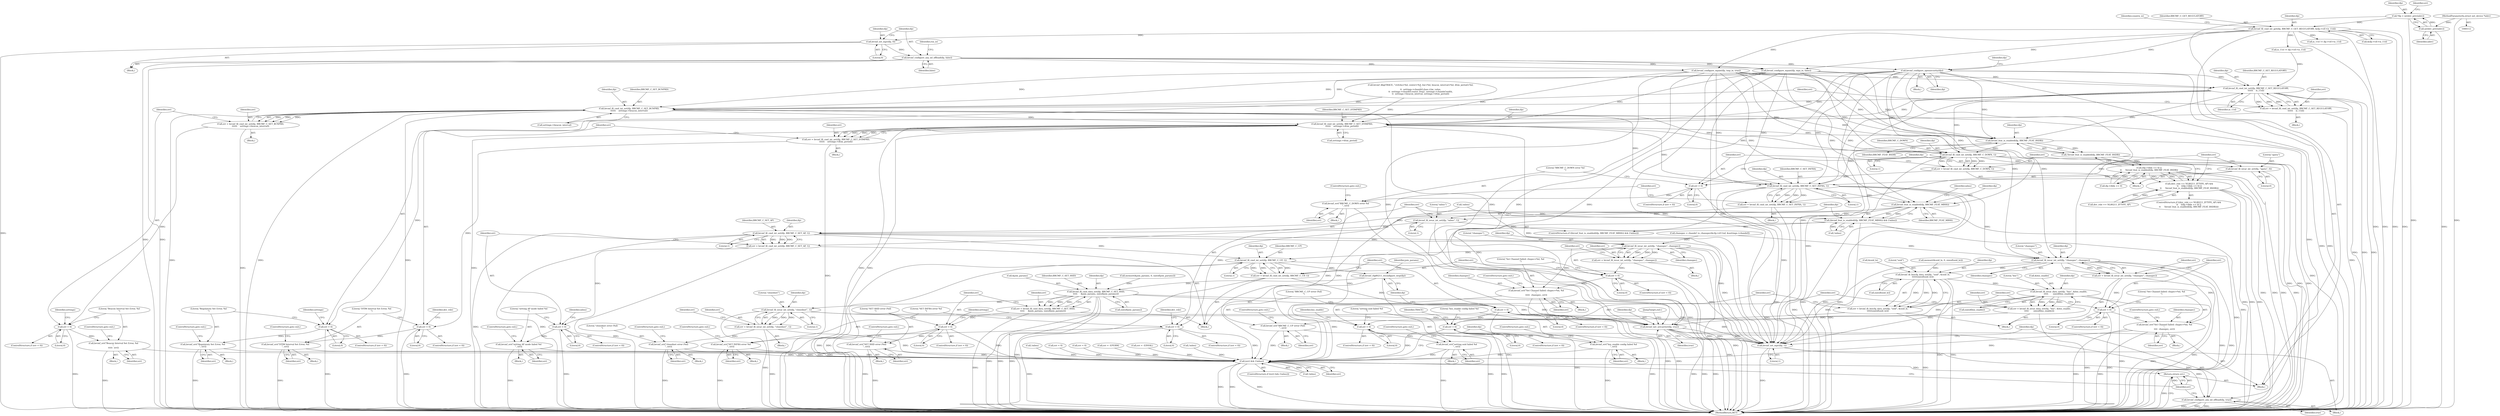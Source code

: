 digraph "0_linux_ded89912156b1a47d940a0c954c43afbabd0c42c@API" {
"1000433" [label="(Call,brcmf_configure_opensecurity(ifp))"];
"1000347" [label="(Call,brcmf_configure_arp_nd_offload(ifp, false))"];
"1000344" [label="(Call,brcmf_set_mpc(ifp, 0))"];
"1000212" [label="(Call,brcmf_fil_cmd_int_get(ifp, BRCMF_C_GET_REGULATORY, &ifp->vif->is_11d))"];
"1000124" [label="(Call,*ifp = netdev_priv(ndev))"];
"1000126" [label="(Call,netdev_priv(ndev))"];
"1000114" [label="(MethodParameterIn,struct net_device *ndev)"];
"1000458" [label="(Call,brcmf_fil_cmd_int_set(ifp, BRCMF_C_SET_REGULATORY,\n\t\t\t\t\t\t    is_11d))"];
"1000456" [label="(Call,err = brcmf_fil_cmd_int_set(ifp, BRCMF_C_SET_REGULATORY,\n\t\t\t\t\t\t    is_11d))"];
"1000463" [label="(Call,err < 0)"];
"1000467" [label="(Call,brcmf_err(\"Regulatory Set Error, %d\n\", err))"];
"1000795" [label="(Call,(err) && (!mbss))"];
"1000806" [label="(Return,return err;)"];
"1000478" [label="(Call,brcmf_fil_cmd_int_set(ifp, BRCMF_C_SET_BCNPRD,\n\t\t\t\t\t\t    settings->beacon_interval))"];
"1000476" [label="(Call,err = brcmf_fil_cmd_int_set(ifp, BRCMF_C_SET_BCNPRD,\n\t\t\t\t\t\t    settings->beacon_interval))"];
"1000485" [label="(Call,err < 0)"];
"1000489" [label="(Call,brcmf_err(\"Beacon Interval Set Error, %d\n\",\n\t\t\t\t\t  err))"];
"1000500" [label="(Call,brcmf_fil_cmd_int_set(ifp, BRCMF_C_SET_DTIMPRD,\n\t\t\t\t\t\t    settings->dtim_period))"];
"1000498" [label="(Call,err = brcmf_fil_cmd_int_set(ifp, BRCMF_C_SET_DTIMPRD,\n\t\t\t\t\t\t    settings->dtim_period))"];
"1000507" [label="(Call,err < 0)"];
"1000511" [label="(Call,brcmf_err(\"DTIM Interval Set Error, %d\n\", err))"];
"1000527" [label="(Call,brcmf_feat_is_enabled(ifp, BRCMF_FEAT_RSDB))"];
"1000526" [label="(Call,!brcmf_feat_is_enabled(ifp, BRCMF_FEAT_RSDB))"];
"1000520" [label="(Call,(ifp->ifidx == 0) ||\n\t\t     !brcmf_feat_is_enabled(ifp, BRCMF_FEAT_RSDB))"];
"1000516" [label="(Call,(dev_role == NL80211_IFTYPE_AP) &&\n\t\t    ((ifp->ifidx == 0) ||\n\t\t     !brcmf_feat_is_enabled(ifp, BRCMF_FEAT_RSDB)))"];
"1000533" [label="(Call,brcmf_fil_cmd_int_set(ifp, BRCMF_C_DOWN, 1))"];
"1000531" [label="(Call,err = brcmf_fil_cmd_int_set(ifp, BRCMF_C_DOWN, 1))"];
"1000538" [label="(Call,err < 0)"];
"1000542" [label="(Call,brcmf_err(\"BRCMF_C_DOWN error %d\n\", err))"];
"1000546" [label="(Call,brcmf_fil_iovar_int_set(ifp, \"apsta\", 0))"];
"1000552" [label="(Call,brcmf_fil_cmd_int_set(ifp, BRCMF_C_SET_INFRA, 1))"];
"1000550" [label="(Call,err = brcmf_fil_cmd_int_set(ifp, BRCMF_C_SET_INFRA, 1))"];
"1000557" [label="(Call,err < 0)"];
"1000561" [label="(Call,brcmf_err(\"SET INFRA error %d\n\", err))"];
"1000588" [label="(Call,brcmf_feat_is_enabled(ifp, BRCMF_FEAT_MBSS))"];
"1000587" [label="(Call,(brcmf_feat_is_enabled(ifp, BRCMF_FEAT_MBSS)) && (!mbss))"];
"1000593" [label="(Call,brcmf_fil_iovar_int_set(ifp, \"mbss\", 1))"];
"1000599" [label="(Call,brcmf_fil_cmd_int_set(ifp, BRCMF_C_SET_AP, 1))"];
"1000597" [label="(Call,err = brcmf_fil_cmd_int_set(ifp, BRCMF_C_SET_AP, 1))"];
"1000604" [label="(Call,err < 0)"];
"1000608" [label="(Call,brcmf_err(\"setting AP mode failed %d\n\", err))"];
"1000618" [label="(Call,brcmf_fil_iovar_int_set(ifp, \"chanspec\", chanspec))"];
"1000616" [label="(Call,err = brcmf_fil_iovar_int_set(ifp, \"chanspec\", chanspec))"];
"1000623" [label="(Call,err < 0)"];
"1000627" [label="(Call,brcmf_err(\"Set Channel failed: chspec=%d, %d\n\",\n\t\t\t\t\t  chanspec, err))"];
"1000634" [label="(Call,brcmf_fil_cmd_int_set(ifp, BRCMF_C_UP, 1))"];
"1000632" [label="(Call,err = brcmf_fil_cmd_int_set(ifp, BRCMF_C_UP, 1))"];
"1000639" [label="(Call,err < 0)"];
"1000643" [label="(Call,brcmf_err(\"BRCMF_C_UP error (%d)\n\", err))"];
"1000647" [label="(Call,brcmf_cfg80211_reconfigure_wep(ifp))"];
"1000666" [label="(Call,brcmf_fil_cmd_data_set(ifp, BRCMF_C_SET_SSID,\n\t\t\t\t\t     &join_params, sizeof(join_params)))"];
"1000664" [label="(Call,err = brcmf_fil_cmd_data_set(ifp, BRCMF_C_SET_SSID,\n\t\t\t\t\t     &join_params, sizeof(join_params)))"];
"1000674" [label="(Call,err < 0)"];
"1000678" [label="(Call,brcmf_err(\"SET SSID error (%d)\n\", err))"];
"1000689" [label="(Call,brcmf_fil_iovar_int_set(ifp, \"closednet\", 1))"];
"1000687" [label="(Call,err = brcmf_fil_iovar_int_set(ifp, \"closednet\", 1))"];
"1000696" [label="(Call,brcmf_err(\"closednet error (%d)\n\", err))"];
"1000790" [label="(Call,brcmf_net_setcarrier(ifp, true))"];
"1000800" [label="(Call,brcmf_set_mpc(ifp, 1))"];
"1000803" [label="(Call,brcmf_configure_arp_nd_offload(ifp, true))"];
"1000711" [label="(Call,brcmf_fil_iovar_int_set(ifp, \"chanspec\", chanspec))"];
"1000709" [label="(Call,err = brcmf_fil_iovar_int_set(ifp, \"chanspec\", chanspec))"];
"1000716" [label="(Call,err < 0)"];
"1000720" [label="(Call,brcmf_err(\"Set Channel failed: chspec=%d, %d\n\",\n\t\t\t\t  chanspec, err))"];
"1000727" [label="(Call,brcmf_fil_bsscfg_data_set(ifp, \"ssid\", &ssid_le,\n\t\t\t\t\t\tsizeof(ssid_le)))"];
"1000725" [label="(Call,err = brcmf_fil_bsscfg_data_set(ifp, \"ssid\", &ssid_le,\n\t\t\t\t\t\tsizeof(ssid_le)))"];
"1000735" [label="(Call,err < 0)"];
"1000739" [label="(Call,brcmf_err(\"setting ssid failed %d\n\", err))"];
"1000759" [label="(Call,brcmf_fil_iovar_data_set(ifp, \"bss\", &bss_enable,\n\t\t\t\t\t       sizeof(bss_enable)))"];
"1000757" [label="(Call,err = brcmf_fil_iovar_data_set(ifp, \"bss\", &bss_enable,\n\t\t\t\t\t       sizeof(bss_enable)))"];
"1000767" [label="(Call,err < 0)"];
"1000771" [label="(Call,brcmf_err(\"bss_enable config failed %d\n\", err))"];
"1000457" [label="(Identifier,err)"];
"1000637" [label="(Literal,1)"];
"1000142" [label="(Call,chanspec = chandef_to_chanspec(&cfg->d11inf, &settings->chandef))"];
"1000739" [label="(Call,brcmf_err(\"setting ssid failed %d\n\", err))"];
"1000592" [label="(Identifier,mbss)"];
"1000600" [label="(Identifier,ifp)"];
"1000791" [label="(Identifier,ifp)"];
"1000730" [label="(Call,&ssid_le)"];
"1000609" [label="(Literal,\"setting AP mode failed %d\n\")"];
"1000668" [label="(Identifier,BRCMF_C_SET_SSID)"];
"1000673" [label="(ControlStructure,if (err < 0))"];
"1000351" [label="(Identifier,rsn_ie)"];
"1000429" [label="(Block,)"];
"1000615" [label="(Block,)"];
"1000499" [label="(Identifier,err)"];
"1000664" [label="(Call,err = brcmf_fil_cmd_data_set(ifp, BRCMF_C_SET_SSID,\n\t\t\t\t\t     &join_params, sizeof(join_params)))"];
"1000556" [label="(ControlStructure,if (err < 0))"];
"1000794" [label="(ControlStructure,if ((err) && (!mbss)))"];
"1000465" [label="(Literal,0)"];
"1000155" [label="(Call,brcmf_dbg(TRACE, \"ctrlchn=%d, center=%d, bw=%d, beacon_interval=%d, dtim_period=%d,\n\",\n\t\t  settings->chandef.chan->hw_value,\n\t\t  settings->chandef.center_freq1, settings->chandef.width,\n\t\t  settings->beacon_interval, settings->dtim_period))"];
"1000605" [label="(Identifier,err)"];
"1000345" [label="(Identifier,ifp)"];
"1000767" [label="(Call,err < 0)"];
"1000542" [label="(Call,brcmf_err(\"BRCMF_C_DOWN error %d\n\", err))"];
"1000714" [label="(Identifier,chanspec)"];
"1000593" [label="(Call,brcmf_fil_iovar_int_set(ifp, \"mbss\", 1))"];
"1000667" [label="(Identifier,ifp)"];
"1000346" [label="(Literal,0)"];
"1000461" [label="(Identifier,is_11d)"];
"1000562" [label="(Literal,\"SET INFRA error %d\n\")"];
"1000630" [label="(Identifier,err)"];
"1000736" [label="(Identifier,err)"];
"1000808" [label="(MethodReturn,RET)"];
"1000543" [label="(Literal,\"BRCMF_C_DOWN error %d\n\")"];
"1000509" [label="(Literal,0)"];
"1000463" [label="(Call,err < 0)"];
"1000521" [label="(Call,ifp->ifidx == 0)"];
"1000625" [label="(Literal,0)"];
"1000497" [label="(Block,)"];
"1000679" [label="(Literal,\"SET SSID error (%d)\n\")"];
"1000793" [label="(JumpTarget,exit:)"];
"1000742" [label="(ControlStructure,goto exit;)"];
"1000687" [label="(Call,err = brcmf_fil_iovar_int_set(ifp, \"closednet\", 1))"];
"1000631" [label="(ControlStructure,goto exit;)"];
"1000595" [label="(Literal,\"mbss\")"];
"1000628" [label="(Literal,\"Set Channel failed: chspec=%d, %d\n\")"];
"1000770" [label="(Block,)"];
"1000536" [label="(Literal,1)"];
"1000557" [label="(Call,err < 0)"];
"1000535" [label="(Identifier,BRCMF_C_DOWN)"];
"1000602" [label="(Literal,1)"];
"1000646" [label="(ControlStructure,goto exit;)"];
"1000568" [label="(Call,is_11d != ifp->vif->is_11d)"];
"1000708" [label="(Block,)"];
"1000555" [label="(Literal,1)"];
"1000478" [label="(Call,brcmf_fil_cmd_int_set(ifp, BRCMF_C_SET_BCNPRD,\n\t\t\t\t\t\t    settings->beacon_interval))"];
"1000614" [label="(Identifier,mbss)"];
"1000807" [label="(Identifier,err)"];
"1000801" [label="(Identifier,ifp)"];
"1000690" [label="(Identifier,ifp)"];
"1000498" [label="(Call,err = brcmf_fil_cmd_int_set(ifp, BRCMF_C_SET_DTIMPRD,\n\t\t\t\t\t\t    settings->dtim_period))"];
"1000621" [label="(Identifier,chanspec)"];
"1000718" [label="(Literal,0)"];
"1000114" [label="(MethodParameterIn,struct net_device *ndev)"];
"1000632" [label="(Call,err = brcmf_fil_cmd_int_set(ifp, BRCMF_C_UP, 1))"];
"1000613" [label="(Call,!mbss)"];
"1000481" [label="(Call,settings->beacon_interval)"];
"1000547" [label="(Identifier,ifp)"];
"1000124" [label="(Call,*ifp = netdev_priv(ndev))"];
"1000800" [label="(Call,brcmf_set_mpc(ifp, 1))"];
"1000532" [label="(Identifier,err)"];
"1000488" [label="(Block,)"];
"1000539" [label="(Identifier,err)"];
"1000529" [label="(Identifier,BRCMF_FEAT_RSDB)"];
"1000723" [label="(Identifier,err)"];
"1000741" [label="(Identifier,err)"];
"1000458" [label="(Call,brcmf_fil_cmd_int_set(ifp, BRCMF_C_SET_REGULATORY,\n\t\t\t\t\t\t    is_11d))"];
"1000464" [label="(Identifier,err)"];
"1000624" [label="(Identifier,err)"];
"1000467" [label="(Call,brcmf_err(\"Regulatory Set Error, %d\n\", err))"];
"1000676" [label="(Literal,0)"];
"1000735" [label="(Call,err < 0)"];
"1000548" [label="(Literal,\"apsta\")"];
"1000512" [label="(Literal,\"DTIM Interval Set Error, %d\n\")"];
"1000550" [label="(Call,err = brcmf_fil_cmd_int_set(ifp, BRCMF_C_SET_INFRA, 1))"];
"1000501" [label="(Identifier,ifp)"];
"1000558" [label="(Identifier,err)"];
"1000589" [label="(Identifier,ifp)"];
"1000647" [label="(Call,brcmf_cfg80211_reconfigure_wep(ifp))"];
"1000758" [label="(Identifier,err)"];
"1000689" [label="(Call,brcmf_fil_iovar_int_set(ifp, \"closednet\", 1))"];
"1000732" [label="(Call,sizeof(ssid_le))"];
"1000618" [label="(Call,brcmf_fil_iovar_int_set(ifp, \"chanspec\", chanspec))"];
"1000633" [label="(Identifier,err)"];
"1000617" [label="(Identifier,err)"];
"1000466" [label="(Block,)"];
"1000526" [label="(Call,!brcmf_feat_is_enabled(ifp, BRCMF_FEAT_RSDB))"];
"1000681" [label="(ControlStructure,goto exit;)"];
"1000527" [label="(Call,brcmf_feat_is_enabled(ifp, BRCMF_FEAT_RSDB))"];
"1000561" [label="(Call,brcmf_err(\"SET INFRA error %d\n\", err))"];
"1000599" [label="(Call,brcmf_fil_cmd_int_set(ifp, BRCMF_C_SET_AP, 1))"];
"1000717" [label="(Identifier,err)"];
"1000491" [label="(Identifier,err)"];
"1000761" [label="(Literal,\"bss\")"];
"1000551" [label="(Identifier,err)"];
"1000768" [label="(Identifier,err)"];
"1000691" [label="(Literal,\"closednet\")"];
"1000711" [label="(Call,brcmf_fil_iovar_int_set(ifp, \"chanspec\", chanspec))"];
"1000737" [label="(Literal,0)"];
"1000477" [label="(Identifier,err)"];
"1000433" [label="(Call,brcmf_configure_opensecurity(ifp))"];
"1000622" [label="(ControlStructure,if (err < 0))"];
"1000476" [label="(Call,err = brcmf_fil_cmd_int_set(ifp, BRCMF_C_SET_BCNPRD,\n\t\t\t\t\t\t    settings->beacon_interval))"];
"1000510" [label="(Block,)"];
"1000437" [label="(Identifier,ifp)"];
"1000517" [label="(Call,dev_role == NL80211_IFTYPE_AP)"];
"1000560" [label="(Block,)"];
"1000699" [label="(ControlStructure,goto exit;)"];
"1000444" [label="(Call,!mbss)"];
"1000806" [label="(Return,return err;)"];
"1000590" [label="(Identifier,BRCMF_FEAT_MBSS)"];
"1000642" [label="(Block,)"];
"1000680" [label="(Identifier,err)"];
"1000697" [label="(Literal,\"closednet error (%d)\n\")"];
"1000348" [label="(Identifier,ifp)"];
"1000641" [label="(Literal,0)"];
"1000635" [label="(Identifier,ifp)"];
"1000776" [label="(Identifier,TRACE)"];
"1000629" [label="(Identifier,chanspec)"];
"1000462" [label="(ControlStructure,if (err < 0))"];
"1000802" [label="(Literal,1)"];
"1000745" [label="(Identifier,bss_enable)"];
"1000762" [label="(Call,&bss_enable)"];
"1000619" [label="(Identifier,ifp)"];
"1000222" [label="(Identifier,country_ie)"];
"1000696" [label="(Call,brcmf_err(\"closednet error (%d)\n\", err))"];
"1000341" [label="(Call,!mbss)"];
"1000597" [label="(Call,err = brcmf_fil_cmd_int_set(ifp, BRCMF_C_SET_AP, 1))"];
"1000606" [label="(Literal,0)"];
"1000729" [label="(Literal,\"ssid\")"];
"1000456" [label="(Call,err = brcmf_fil_cmd_int_set(ifp, BRCMF_C_SET_REGULATORY,\n\t\t\t\t\t\t    is_11d))"];
"1000692" [label="(Literal,1)"];
"1000585" [label="(Block,)"];
"1000400" [label="(Call,brcmf_configure_wpaie(ifp, wpa_ie, false))"];
"1000649" [label="(Call,memset(&join_params, 0, sizeof(join_params)))"];
"1000554" [label="(Identifier,BRCMF_C_SET_INFRA)"];
"1000695" [label="(Block,)"];
"1000710" [label="(Identifier,err)"];
"1000774" [label="(ControlStructure,goto exit;)"];
"1000601" [label="(Identifier,BRCMF_C_SET_AP)"];
"1000694" [label="(Identifier,err)"];
"1000709" [label="(Call,err = brcmf_fil_iovar_int_set(ifp, \"chanspec\", chanspec))"];
"1000502" [label="(Identifier,BRCMF_C_SET_DTIMPRD)"];
"1000677" [label="(Block,)"];
"1000688" [label="(Identifier,err)"];
"1000344" [label="(Call,brcmf_set_mpc(ifp, 0))"];
"1000675" [label="(Identifier,err)"];
"1000479" [label="(Identifier,ifp)"];
"1000553" [label="(Identifier,ifp)"];
"1000797" [label="(Call,!mbss)"];
"1000616" [label="(Call,err = brcmf_fil_iovar_int_set(ifp, \"chanspec\", chanspec))"];
"1000678" [label="(Call,brcmf_err(\"SET SSID error (%d)\n\", err))"];
"1000721" [label="(Literal,\"Set Channel failed: chspec=%d, %d\n\")"];
"1000552" [label="(Call,brcmf_fil_cmd_int_set(ifp, BRCMF_C_SET_INFRA, 1))"];
"1000738" [label="(Block,)"];
"1000533" [label="(Call,brcmf_fil_cmd_int_set(ifp, BRCMF_C_DOWN, 1))"];
"1000486" [label="(Identifier,err)"];
"1000666" [label="(Call,brcmf_fil_cmd_data_set(ifp, BRCMF_C_SET_SSID,\n\t\t\t\t\t     &join_params, sizeof(join_params)))"];
"1000446" [label="(Block,)"];
"1000610" [label="(Identifier,err)"];
"1000485" [label="(Call,err < 0)"];
"1000506" [label="(ControlStructure,if (err < 0))"];
"1000515" [label="(ControlStructure,if ((dev_role == NL80211_IFTYPE_AP) &&\n\t\t    ((ifp->ifidx == 0) ||\n\t\t     !brcmf_feat_is_enabled(ifp, BRCMF_FEAT_RSDB))))"];
"1000508" [label="(Identifier,err)"];
"1000604" [label="(Call,err < 0)"];
"1000520" [label="(Call,(ifp->ifidx == 0) ||\n\t\t     !brcmf_feat_is_enabled(ifp, BRCMF_FEAT_RSDB))"];
"1000503" [label="(Call,settings->dtim_period)"];
"1000518" [label="(Identifier,dev_role)"];
"1000583" [label="(Identifier,dev_role)"];
"1000803" [label="(Call,brcmf_configure_arp_nd_offload(ifp, true))"];
"1000541" [label="(Block,)"];
"1000727" [label="(Call,brcmf_fil_bsscfg_data_set(ifp, \"ssid\", &ssid_le,\n\t\t\t\t\t\tsizeof(ssid_le)))"];
"1000544" [label="(Identifier,err)"];
"1000549" [label="(Literal,0)"];
"1000805" [label="(Identifier,true)"];
"1000563" [label="(Identifier,err)"];
"1000636" [label="(Identifier,BRCMF_C_UP)"];
"1000546" [label="(Call,brcmf_fil_iovar_int_set(ifp, \"apsta\", 0))"];
"1000620" [label="(Literal,\"chanspec\")"];
"1000712" [label="(Identifier,ifp)"];
"1000740" [label="(Literal,\"setting ssid failed %d\n\")"];
"1000125" [label="(Identifier,ifp)"];
"1000243" [label="(Call,memset(&ssid_le, 0, sizeof(ssid_le)))"];
"1000719" [label="(Block,)"];
"1000773" [label="(Identifier,err)"];
"1000674" [label="(Call,err < 0)"];
"1000116" [label="(Block,)"];
"1000470" [label="(ControlStructure,goto exit;)"];
"1000424" [label="(Call,err < 0)"];
"1000530" [label="(Block,)"];
"1000716" [label="(Call,err < 0)"];
"1000127" [label="(Identifier,ndev)"];
"1000634" [label="(Call,brcmf_fil_cmd_int_set(ifp, BRCMF_C_UP, 1))"];
"1000215" [label="(Call,&ifp->vif->is_11d)"];
"1000455" [label="(Block,)"];
"1000507" [label="(Call,err < 0)"];
"1000564" [label="(ControlStructure,goto exit;)"];
"1000586" [label="(ControlStructure,if ((brcmf_feat_is_enabled(ifp, BRCMF_FEAT_MBSS)) && (!mbss)))"];
"1000343" [label="(Block,)"];
"1000495" [label="(Identifier,settings)"];
"1000639" [label="(Call,err < 0)"];
"1000640" [label="(Identifier,err)"];
"1000665" [label="(Identifier,err)"];
"1000715" [label="(ControlStructure,if (err < 0))"];
"1000347" [label="(Call,brcmf_configure_arp_nd_offload(ifp, false))"];
"1000349" [label="(Identifier,false)"];
"1000623" [label="(Call,err < 0)"];
"1000468" [label="(Literal,\"Regulatory Set Error, %d\n\")"];
"1000469" [label="(Identifier,err)"];
"1000490" [label="(Literal,\"Beacon Interval Set Error, %d\n\")"];
"1000126" [label="(Call,netdev_priv(ndev))"];
"1000645" [label="(Identifier,err)"];
"1000214" [label="(Identifier,BRCMF_C_GET_REGULATORY)"];
"1000728" [label="(Identifier,ifp)"];
"1000531" [label="(Call,err = brcmf_fil_cmd_int_set(ifp, BRCMF_C_DOWN, 1))"];
"1000434" [label="(Identifier,ifp)"];
"1000598" [label="(Identifier,err)"];
"1000769" [label="(Literal,0)"];
"1000459" [label="(Identifier,ifp)"];
"1000713" [label="(Literal,\"chanspec\")"];
"1000448" [label="(Call,is_11d != ifp->vif->is_11d)"];
"1000671" [label="(Call,sizeof(join_params))"];
"1000587" [label="(Call,(brcmf_feat_is_enabled(ifp, BRCMF_FEAT_MBSS)) && (!mbss))"];
"1000698" [label="(Identifier,err)"];
"1000528" [label="(Identifier,ifp)"];
"1000772" [label="(Literal,\"bss_enable config failed %d\n\")"];
"1000516" [label="(Call,(dev_role == NL80211_IFTYPE_AP) &&\n\t\t    ((ifp->ifidx == 0) ||\n\t\t     !brcmf_feat_is_enabled(ifp, BRCMF_FEAT_RSDB)))"];
"1000559" [label="(Literal,0)"];
"1000603" [label="(ControlStructure,if (err < 0))"];
"1000638" [label="(ControlStructure,if (err < 0))"];
"1000489" [label="(Call,brcmf_err(\"Beacon Interval Set Error, %d\n\",\n\t\t\t\t\t  err))"];
"1000764" [label="(Call,sizeof(bss_enable))"];
"1000651" [label="(Identifier,join_params)"];
"1000475" [label="(Block,)"];
"1000686" [label="(Block,)"];
"1000588" [label="(Call,brcmf_feat_is_enabled(ifp, BRCMF_FEAT_MBSS))"];
"1000804" [label="(Identifier,ifp)"];
"1000538" [label="(Call,err < 0)"];
"1000419" [label="(Call,brcmf_configure_wpaie(ifp, tmp_ie, true))"];
"1000757" [label="(Call,err = brcmf_fil_iovar_data_set(ifp, \"bss\", &bss_enable,\n\t\t\t\t\t       sizeof(bss_enable)))"];
"1000627" [label="(Call,brcmf_err(\"Set Channel failed: chspec=%d, %d\n\",\n\t\t\t\t\t  chanspec, err))"];
"1000799" [label="(Block,)"];
"1000537" [label="(ControlStructure,if (err < 0))"];
"1000720" [label="(Call,brcmf_err(\"Set Channel failed: chspec=%d, %d\n\",\n\t\t\t\t  chanspec, err))"];
"1000514" [label="(ControlStructure,goto exit;)"];
"1000213" [label="(Identifier,ifp)"];
"1000545" [label="(ControlStructure,goto exit;)"];
"1000405" [label="(Call,err < 0)"];
"1000607" [label="(Block,)"];
"1000684" [label="(Identifier,settings)"];
"1000473" [label="(Identifier,settings)"];
"1000792" [label="(Identifier,true)"];
"1000594" [label="(Identifier,ifp)"];
"1000734" [label="(ControlStructure,if (err < 0))"];
"1000790" [label="(Call,brcmf_net_setcarrier(ifp, true))"];
"1000591" [label="(Call,!mbss)"];
"1000596" [label="(Literal,1)"];
"1000608" [label="(Call,brcmf_err(\"setting AP mode failed %d\n\", err))"];
"1000534" [label="(Identifier,ifp)"];
"1000725" [label="(Call,err = brcmf_fil_bsscfg_data_set(ifp, \"ssid\", &ssid_le,\n\t\t\t\t\t\tsizeof(ssid_le)))"];
"1000669" [label="(Call,&join_params)"];
"1000132" [label="(Call,err = -EPERM)"];
"1000212" [label="(Call,brcmf_fil_cmd_int_get(ifp, BRCMF_C_GET_REGULATORY, &ifp->vif->is_11d))"];
"1000487" [label="(Literal,0)"];
"1000724" [label="(ControlStructure,goto exit;)"];
"1000760" [label="(Identifier,ifp)"];
"1000643" [label="(Call,brcmf_err(\"BRCMF_C_UP error (%d)\n\", err))"];
"1000540" [label="(Literal,0)"];
"1000460" [label="(Identifier,BRCMF_C_SET_REGULATORY)"];
"1000644" [label="(Literal,\"BRCMF_C_UP error (%d)\n\")"];
"1000648" [label="(Identifier,ifp)"];
"1000492" [label="(ControlStructure,goto exit;)"];
"1000500" [label="(Call,brcmf_fil_cmd_int_set(ifp, BRCMF_C_SET_DTIMPRD,\n\t\t\t\t\t\t    settings->dtim_period))"];
"1000766" [label="(ControlStructure,if (err < 0))"];
"1000480" [label="(Identifier,BRCMF_C_SET_BCNPRD)"];
"1000133" [label="(Identifier,err)"];
"1000795" [label="(Call,(err) && (!mbss))"];
"1000759" [label="(Call,brcmf_fil_iovar_data_set(ifp, \"bss\", &bss_enable,\n\t\t\t\t\t       sizeof(bss_enable)))"];
"1000576" [label="(Call,err = -EINVAL)"];
"1000511" [label="(Call,brcmf_err(\"DTIM Interval Set Error, %d\n\", err))"];
"1000484" [label="(ControlStructure,if (err < 0))"];
"1000771" [label="(Call,brcmf_err(\"bss_enable config failed %d\n\", err))"];
"1000611" [label="(ControlStructure,goto exit;)"];
"1000626" [label="(Block,)"];
"1000726" [label="(Identifier,err)"];
"1000722" [label="(Identifier,chanspec)"];
"1000513" [label="(Identifier,err)"];
"1000796" [label="(Identifier,err)"];
"1000433" -> "1000429"  [label="AST: "];
"1000433" -> "1000434"  [label="CFG: "];
"1000434" -> "1000433"  [label="AST: "];
"1000437" -> "1000433"  [label="CFG: "];
"1000433" -> "1000808"  [label="DDG: "];
"1000433" -> "1000808"  [label="DDG: "];
"1000347" -> "1000433"  [label="DDG: "];
"1000212" -> "1000433"  [label="DDG: "];
"1000433" -> "1000458"  [label="DDG: "];
"1000433" -> "1000478"  [label="DDG: "];
"1000433" -> "1000500"  [label="DDG: "];
"1000433" -> "1000527"  [label="DDG: "];
"1000433" -> "1000533"  [label="DDG: "];
"1000433" -> "1000552"  [label="DDG: "];
"1000433" -> "1000588"  [label="DDG: "];
"1000433" -> "1000711"  [label="DDG: "];
"1000433" -> "1000790"  [label="DDG: "];
"1000433" -> "1000800"  [label="DDG: "];
"1000347" -> "1000343"  [label="AST: "];
"1000347" -> "1000349"  [label="CFG: "];
"1000348" -> "1000347"  [label="AST: "];
"1000349" -> "1000347"  [label="AST: "];
"1000351" -> "1000347"  [label="CFG: "];
"1000347" -> "1000808"  [label="DDG: "];
"1000347" -> "1000808"  [label="DDG: "];
"1000344" -> "1000347"  [label="DDG: "];
"1000347" -> "1000400"  [label="DDG: "];
"1000347" -> "1000400"  [label="DDG: "];
"1000347" -> "1000419"  [label="DDG: "];
"1000344" -> "1000343"  [label="AST: "];
"1000344" -> "1000346"  [label="CFG: "];
"1000345" -> "1000344"  [label="AST: "];
"1000346" -> "1000344"  [label="AST: "];
"1000348" -> "1000344"  [label="CFG: "];
"1000344" -> "1000808"  [label="DDG: "];
"1000212" -> "1000344"  [label="DDG: "];
"1000212" -> "1000116"  [label="AST: "];
"1000212" -> "1000215"  [label="CFG: "];
"1000213" -> "1000212"  [label="AST: "];
"1000214" -> "1000212"  [label="AST: "];
"1000215" -> "1000212"  [label="AST: "];
"1000222" -> "1000212"  [label="CFG: "];
"1000212" -> "1000808"  [label="DDG: "];
"1000212" -> "1000808"  [label="DDG: "];
"1000212" -> "1000808"  [label="DDG: "];
"1000212" -> "1000808"  [label="DDG: "];
"1000124" -> "1000212"  [label="DDG: "];
"1000212" -> "1000400"  [label="DDG: "];
"1000212" -> "1000419"  [label="DDG: "];
"1000212" -> "1000448"  [label="DDG: "];
"1000212" -> "1000568"  [label="DDG: "];
"1000124" -> "1000116"  [label="AST: "];
"1000124" -> "1000126"  [label="CFG: "];
"1000125" -> "1000124"  [label="AST: "];
"1000126" -> "1000124"  [label="AST: "];
"1000133" -> "1000124"  [label="CFG: "];
"1000124" -> "1000808"  [label="DDG: "];
"1000126" -> "1000124"  [label="DDG: "];
"1000126" -> "1000127"  [label="CFG: "];
"1000127" -> "1000126"  [label="AST: "];
"1000126" -> "1000808"  [label="DDG: "];
"1000114" -> "1000126"  [label="DDG: "];
"1000114" -> "1000112"  [label="AST: "];
"1000114" -> "1000808"  [label="DDG: "];
"1000458" -> "1000456"  [label="AST: "];
"1000458" -> "1000461"  [label="CFG: "];
"1000459" -> "1000458"  [label="AST: "];
"1000460" -> "1000458"  [label="AST: "];
"1000461" -> "1000458"  [label="AST: "];
"1000456" -> "1000458"  [label="CFG: "];
"1000458" -> "1000808"  [label="DDG: "];
"1000458" -> "1000808"  [label="DDG: "];
"1000458" -> "1000808"  [label="DDG: "];
"1000458" -> "1000456"  [label="DDG: "];
"1000458" -> "1000456"  [label="DDG: "];
"1000458" -> "1000456"  [label="DDG: "];
"1000400" -> "1000458"  [label="DDG: "];
"1000419" -> "1000458"  [label="DDG: "];
"1000448" -> "1000458"  [label="DDG: "];
"1000458" -> "1000478"  [label="DDG: "];
"1000458" -> "1000500"  [label="DDG: "];
"1000458" -> "1000527"  [label="DDG: "];
"1000458" -> "1000533"  [label="DDG: "];
"1000458" -> "1000552"  [label="DDG: "];
"1000458" -> "1000800"  [label="DDG: "];
"1000456" -> "1000455"  [label="AST: "];
"1000457" -> "1000456"  [label="AST: "];
"1000464" -> "1000456"  [label="CFG: "];
"1000456" -> "1000808"  [label="DDG: "];
"1000456" -> "1000463"  [label="DDG: "];
"1000463" -> "1000462"  [label="AST: "];
"1000463" -> "1000465"  [label="CFG: "];
"1000464" -> "1000463"  [label="AST: "];
"1000465" -> "1000463"  [label="AST: "];
"1000468" -> "1000463"  [label="CFG: "];
"1000473" -> "1000463"  [label="CFG: "];
"1000463" -> "1000808"  [label="DDG: "];
"1000463" -> "1000467"  [label="DDG: "];
"1000467" -> "1000466"  [label="AST: "];
"1000467" -> "1000469"  [label="CFG: "];
"1000468" -> "1000467"  [label="AST: "];
"1000469" -> "1000467"  [label="AST: "];
"1000470" -> "1000467"  [label="CFG: "];
"1000467" -> "1000808"  [label="DDG: "];
"1000467" -> "1000795"  [label="DDG: "];
"1000795" -> "1000794"  [label="AST: "];
"1000795" -> "1000796"  [label="CFG: "];
"1000795" -> "1000797"  [label="CFG: "];
"1000796" -> "1000795"  [label="AST: "];
"1000797" -> "1000795"  [label="AST: "];
"1000801" -> "1000795"  [label="CFG: "];
"1000807" -> "1000795"  [label="CFG: "];
"1000795" -> "1000808"  [label="DDG: "];
"1000795" -> "1000808"  [label="DDG: "];
"1000795" -> "1000808"  [label="DDG: "];
"1000627" -> "1000795"  [label="DDG: "];
"1000771" -> "1000795"  [label="DDG: "];
"1000561" -> "1000795"  [label="DDG: "];
"1000678" -> "1000795"  [label="DDG: "];
"1000608" -> "1000795"  [label="DDG: "];
"1000674" -> "1000795"  [label="DDG: "];
"1000132" -> "1000795"  [label="DDG: "];
"1000739" -> "1000795"  [label="DDG: "];
"1000687" -> "1000795"  [label="DDG: "];
"1000405" -> "1000795"  [label="DDG: "];
"1000767" -> "1000795"  [label="DDG: "];
"1000511" -> "1000795"  [label="DDG: "];
"1000576" -> "1000795"  [label="DDG: "];
"1000489" -> "1000795"  [label="DDG: "];
"1000557" -> "1000795"  [label="DDG: "];
"1000424" -> "1000795"  [label="DDG: "];
"1000643" -> "1000795"  [label="DDG: "];
"1000542" -> "1000795"  [label="DDG: "];
"1000720" -> "1000795"  [label="DDG: "];
"1000696" -> "1000795"  [label="DDG: "];
"1000797" -> "1000795"  [label="DDG: "];
"1000613" -> "1000795"  [label="DDG: "];
"1000587" -> "1000795"  [label="DDG: "];
"1000341" -> "1000795"  [label="DDG: "];
"1000444" -> "1000795"  [label="DDG: "];
"1000795" -> "1000806"  [label="DDG: "];
"1000806" -> "1000116"  [label="AST: "];
"1000806" -> "1000807"  [label="CFG: "];
"1000807" -> "1000806"  [label="AST: "];
"1000808" -> "1000806"  [label="CFG: "];
"1000806" -> "1000808"  [label="DDG: "];
"1000807" -> "1000806"  [label="DDG: "];
"1000478" -> "1000476"  [label="AST: "];
"1000478" -> "1000481"  [label="CFG: "];
"1000479" -> "1000478"  [label="AST: "];
"1000480" -> "1000478"  [label="AST: "];
"1000481" -> "1000478"  [label="AST: "];
"1000476" -> "1000478"  [label="CFG: "];
"1000478" -> "1000808"  [label="DDG: "];
"1000478" -> "1000808"  [label="DDG: "];
"1000478" -> "1000808"  [label="DDG: "];
"1000478" -> "1000476"  [label="DDG: "];
"1000478" -> "1000476"  [label="DDG: "];
"1000478" -> "1000476"  [label="DDG: "];
"1000400" -> "1000478"  [label="DDG: "];
"1000419" -> "1000478"  [label="DDG: "];
"1000155" -> "1000478"  [label="DDG: "];
"1000478" -> "1000500"  [label="DDG: "];
"1000478" -> "1000527"  [label="DDG: "];
"1000478" -> "1000533"  [label="DDG: "];
"1000478" -> "1000552"  [label="DDG: "];
"1000478" -> "1000800"  [label="DDG: "];
"1000476" -> "1000475"  [label="AST: "];
"1000477" -> "1000476"  [label="AST: "];
"1000486" -> "1000476"  [label="CFG: "];
"1000476" -> "1000808"  [label="DDG: "];
"1000476" -> "1000485"  [label="DDG: "];
"1000485" -> "1000484"  [label="AST: "];
"1000485" -> "1000487"  [label="CFG: "];
"1000486" -> "1000485"  [label="AST: "];
"1000487" -> "1000485"  [label="AST: "];
"1000490" -> "1000485"  [label="CFG: "];
"1000495" -> "1000485"  [label="CFG: "];
"1000485" -> "1000808"  [label="DDG: "];
"1000485" -> "1000489"  [label="DDG: "];
"1000489" -> "1000488"  [label="AST: "];
"1000489" -> "1000491"  [label="CFG: "];
"1000490" -> "1000489"  [label="AST: "];
"1000491" -> "1000489"  [label="AST: "];
"1000492" -> "1000489"  [label="CFG: "];
"1000489" -> "1000808"  [label="DDG: "];
"1000500" -> "1000498"  [label="AST: "];
"1000500" -> "1000503"  [label="CFG: "];
"1000501" -> "1000500"  [label="AST: "];
"1000502" -> "1000500"  [label="AST: "];
"1000503" -> "1000500"  [label="AST: "];
"1000498" -> "1000500"  [label="CFG: "];
"1000500" -> "1000808"  [label="DDG: "];
"1000500" -> "1000808"  [label="DDG: "];
"1000500" -> "1000808"  [label="DDG: "];
"1000500" -> "1000498"  [label="DDG: "];
"1000500" -> "1000498"  [label="DDG: "];
"1000500" -> "1000498"  [label="DDG: "];
"1000400" -> "1000500"  [label="DDG: "];
"1000419" -> "1000500"  [label="DDG: "];
"1000155" -> "1000500"  [label="DDG: "];
"1000500" -> "1000527"  [label="DDG: "];
"1000500" -> "1000533"  [label="DDG: "];
"1000500" -> "1000552"  [label="DDG: "];
"1000500" -> "1000800"  [label="DDG: "];
"1000498" -> "1000497"  [label="AST: "];
"1000499" -> "1000498"  [label="AST: "];
"1000508" -> "1000498"  [label="CFG: "];
"1000498" -> "1000808"  [label="DDG: "];
"1000498" -> "1000507"  [label="DDG: "];
"1000507" -> "1000506"  [label="AST: "];
"1000507" -> "1000509"  [label="CFG: "];
"1000508" -> "1000507"  [label="AST: "];
"1000509" -> "1000507"  [label="AST: "];
"1000512" -> "1000507"  [label="CFG: "];
"1000518" -> "1000507"  [label="CFG: "];
"1000507" -> "1000808"  [label="DDG: "];
"1000507" -> "1000511"  [label="DDG: "];
"1000511" -> "1000510"  [label="AST: "];
"1000511" -> "1000513"  [label="CFG: "];
"1000512" -> "1000511"  [label="AST: "];
"1000513" -> "1000511"  [label="AST: "];
"1000514" -> "1000511"  [label="CFG: "];
"1000511" -> "1000808"  [label="DDG: "];
"1000527" -> "1000526"  [label="AST: "];
"1000527" -> "1000529"  [label="CFG: "];
"1000528" -> "1000527"  [label="AST: "];
"1000529" -> "1000527"  [label="AST: "];
"1000526" -> "1000527"  [label="CFG: "];
"1000527" -> "1000808"  [label="DDG: "];
"1000527" -> "1000526"  [label="DDG: "];
"1000527" -> "1000526"  [label="DDG: "];
"1000400" -> "1000527"  [label="DDG: "];
"1000419" -> "1000527"  [label="DDG: "];
"1000527" -> "1000533"  [label="DDG: "];
"1000527" -> "1000552"  [label="DDG: "];
"1000526" -> "1000520"  [label="AST: "];
"1000520" -> "1000526"  [label="CFG: "];
"1000526" -> "1000808"  [label="DDG: "];
"1000526" -> "1000520"  [label="DDG: "];
"1000520" -> "1000516"  [label="AST: "];
"1000520" -> "1000521"  [label="CFG: "];
"1000521" -> "1000520"  [label="AST: "];
"1000516" -> "1000520"  [label="CFG: "];
"1000520" -> "1000808"  [label="DDG: "];
"1000520" -> "1000808"  [label="DDG: "];
"1000520" -> "1000516"  [label="DDG: "];
"1000520" -> "1000516"  [label="DDG: "];
"1000521" -> "1000520"  [label="DDG: "];
"1000521" -> "1000520"  [label="DDG: "];
"1000516" -> "1000515"  [label="AST: "];
"1000516" -> "1000517"  [label="CFG: "];
"1000517" -> "1000516"  [label="AST: "];
"1000532" -> "1000516"  [label="CFG: "];
"1000551" -> "1000516"  [label="CFG: "];
"1000516" -> "1000808"  [label="DDG: "];
"1000516" -> "1000808"  [label="DDG: "];
"1000516" -> "1000808"  [label="DDG: "];
"1000517" -> "1000516"  [label="DDG: "];
"1000517" -> "1000516"  [label="DDG: "];
"1000533" -> "1000531"  [label="AST: "];
"1000533" -> "1000536"  [label="CFG: "];
"1000534" -> "1000533"  [label="AST: "];
"1000535" -> "1000533"  [label="AST: "];
"1000536" -> "1000533"  [label="AST: "];
"1000531" -> "1000533"  [label="CFG: "];
"1000533" -> "1000808"  [label="DDG: "];
"1000533" -> "1000808"  [label="DDG: "];
"1000533" -> "1000531"  [label="DDG: "];
"1000533" -> "1000531"  [label="DDG: "];
"1000533" -> "1000531"  [label="DDG: "];
"1000400" -> "1000533"  [label="DDG: "];
"1000419" -> "1000533"  [label="DDG: "];
"1000533" -> "1000546"  [label="DDG: "];
"1000533" -> "1000800"  [label="DDG: "];
"1000531" -> "1000530"  [label="AST: "];
"1000532" -> "1000531"  [label="AST: "];
"1000539" -> "1000531"  [label="CFG: "];
"1000531" -> "1000808"  [label="DDG: "];
"1000531" -> "1000538"  [label="DDG: "];
"1000538" -> "1000537"  [label="AST: "];
"1000538" -> "1000540"  [label="CFG: "];
"1000539" -> "1000538"  [label="AST: "];
"1000540" -> "1000538"  [label="AST: "];
"1000543" -> "1000538"  [label="CFG: "];
"1000547" -> "1000538"  [label="CFG: "];
"1000538" -> "1000808"  [label="DDG: "];
"1000538" -> "1000542"  [label="DDG: "];
"1000542" -> "1000541"  [label="AST: "];
"1000542" -> "1000544"  [label="CFG: "];
"1000543" -> "1000542"  [label="AST: "];
"1000544" -> "1000542"  [label="AST: "];
"1000545" -> "1000542"  [label="CFG: "];
"1000542" -> "1000808"  [label="DDG: "];
"1000546" -> "1000530"  [label="AST: "];
"1000546" -> "1000549"  [label="CFG: "];
"1000547" -> "1000546"  [label="AST: "];
"1000548" -> "1000546"  [label="AST: "];
"1000549" -> "1000546"  [label="AST: "];
"1000551" -> "1000546"  [label="CFG: "];
"1000546" -> "1000808"  [label="DDG: "];
"1000546" -> "1000552"  [label="DDG: "];
"1000552" -> "1000550"  [label="AST: "];
"1000552" -> "1000555"  [label="CFG: "];
"1000553" -> "1000552"  [label="AST: "];
"1000554" -> "1000552"  [label="AST: "];
"1000555" -> "1000552"  [label="AST: "];
"1000550" -> "1000552"  [label="CFG: "];
"1000552" -> "1000808"  [label="DDG: "];
"1000552" -> "1000808"  [label="DDG: "];
"1000552" -> "1000550"  [label="DDG: "];
"1000552" -> "1000550"  [label="DDG: "];
"1000552" -> "1000550"  [label="DDG: "];
"1000400" -> "1000552"  [label="DDG: "];
"1000419" -> "1000552"  [label="DDG: "];
"1000552" -> "1000588"  [label="DDG: "];
"1000552" -> "1000711"  [label="DDG: "];
"1000552" -> "1000790"  [label="DDG: "];
"1000552" -> "1000800"  [label="DDG: "];
"1000550" -> "1000446"  [label="AST: "];
"1000551" -> "1000550"  [label="AST: "];
"1000558" -> "1000550"  [label="CFG: "];
"1000550" -> "1000808"  [label="DDG: "];
"1000550" -> "1000557"  [label="DDG: "];
"1000557" -> "1000556"  [label="AST: "];
"1000557" -> "1000559"  [label="CFG: "];
"1000558" -> "1000557"  [label="AST: "];
"1000559" -> "1000557"  [label="AST: "];
"1000562" -> "1000557"  [label="CFG: "];
"1000583" -> "1000557"  [label="CFG: "];
"1000557" -> "1000808"  [label="DDG: "];
"1000557" -> "1000561"  [label="DDG: "];
"1000561" -> "1000560"  [label="AST: "];
"1000561" -> "1000563"  [label="CFG: "];
"1000562" -> "1000561"  [label="AST: "];
"1000563" -> "1000561"  [label="AST: "];
"1000564" -> "1000561"  [label="CFG: "];
"1000561" -> "1000808"  [label="DDG: "];
"1000588" -> "1000587"  [label="AST: "];
"1000588" -> "1000590"  [label="CFG: "];
"1000589" -> "1000588"  [label="AST: "];
"1000590" -> "1000588"  [label="AST: "];
"1000592" -> "1000588"  [label="CFG: "];
"1000587" -> "1000588"  [label="CFG: "];
"1000588" -> "1000808"  [label="DDG: "];
"1000588" -> "1000587"  [label="DDG: "];
"1000588" -> "1000587"  [label="DDG: "];
"1000400" -> "1000588"  [label="DDG: "];
"1000419" -> "1000588"  [label="DDG: "];
"1000588" -> "1000593"  [label="DDG: "];
"1000588" -> "1000599"  [label="DDG: "];
"1000587" -> "1000586"  [label="AST: "];
"1000587" -> "1000591"  [label="CFG: "];
"1000591" -> "1000587"  [label="AST: "];
"1000594" -> "1000587"  [label="CFG: "];
"1000598" -> "1000587"  [label="CFG: "];
"1000587" -> "1000808"  [label="DDG: "];
"1000587" -> "1000808"  [label="DDG: "];
"1000444" -> "1000587"  [label="DDG: "];
"1000591" -> "1000587"  [label="DDG: "];
"1000593" -> "1000586"  [label="AST: "];
"1000593" -> "1000596"  [label="CFG: "];
"1000594" -> "1000593"  [label="AST: "];
"1000595" -> "1000593"  [label="AST: "];
"1000596" -> "1000593"  [label="AST: "];
"1000598" -> "1000593"  [label="CFG: "];
"1000593" -> "1000808"  [label="DDG: "];
"1000593" -> "1000599"  [label="DDG: "];
"1000599" -> "1000597"  [label="AST: "];
"1000599" -> "1000602"  [label="CFG: "];
"1000600" -> "1000599"  [label="AST: "];
"1000601" -> "1000599"  [label="AST: "];
"1000602" -> "1000599"  [label="AST: "];
"1000597" -> "1000599"  [label="CFG: "];
"1000599" -> "1000808"  [label="DDG: "];
"1000599" -> "1000808"  [label="DDG: "];
"1000599" -> "1000597"  [label="DDG: "];
"1000599" -> "1000597"  [label="DDG: "];
"1000599" -> "1000597"  [label="DDG: "];
"1000599" -> "1000618"  [label="DDG: "];
"1000599" -> "1000634"  [label="DDG: "];
"1000599" -> "1000800"  [label="DDG: "];
"1000597" -> "1000585"  [label="AST: "];
"1000598" -> "1000597"  [label="AST: "];
"1000605" -> "1000597"  [label="CFG: "];
"1000597" -> "1000808"  [label="DDG: "];
"1000597" -> "1000604"  [label="DDG: "];
"1000604" -> "1000603"  [label="AST: "];
"1000604" -> "1000606"  [label="CFG: "];
"1000605" -> "1000604"  [label="AST: "];
"1000606" -> "1000604"  [label="AST: "];
"1000609" -> "1000604"  [label="CFG: "];
"1000614" -> "1000604"  [label="CFG: "];
"1000604" -> "1000808"  [label="DDG: "];
"1000604" -> "1000608"  [label="DDG: "];
"1000608" -> "1000607"  [label="AST: "];
"1000608" -> "1000610"  [label="CFG: "];
"1000609" -> "1000608"  [label="AST: "];
"1000610" -> "1000608"  [label="AST: "];
"1000611" -> "1000608"  [label="CFG: "];
"1000608" -> "1000808"  [label="DDG: "];
"1000618" -> "1000616"  [label="AST: "];
"1000618" -> "1000621"  [label="CFG: "];
"1000619" -> "1000618"  [label="AST: "];
"1000620" -> "1000618"  [label="AST: "];
"1000621" -> "1000618"  [label="AST: "];
"1000616" -> "1000618"  [label="CFG: "];
"1000618" -> "1000808"  [label="DDG: "];
"1000618" -> "1000808"  [label="DDG: "];
"1000618" -> "1000616"  [label="DDG: "];
"1000618" -> "1000616"  [label="DDG: "];
"1000618" -> "1000616"  [label="DDG: "];
"1000142" -> "1000618"  [label="DDG: "];
"1000618" -> "1000627"  [label="DDG: "];
"1000618" -> "1000634"  [label="DDG: "];
"1000618" -> "1000800"  [label="DDG: "];
"1000616" -> "1000615"  [label="AST: "];
"1000617" -> "1000616"  [label="AST: "];
"1000624" -> "1000616"  [label="CFG: "];
"1000616" -> "1000808"  [label="DDG: "];
"1000616" -> "1000623"  [label="DDG: "];
"1000623" -> "1000622"  [label="AST: "];
"1000623" -> "1000625"  [label="CFG: "];
"1000624" -> "1000623"  [label="AST: "];
"1000625" -> "1000623"  [label="AST: "];
"1000628" -> "1000623"  [label="CFG: "];
"1000633" -> "1000623"  [label="CFG: "];
"1000623" -> "1000808"  [label="DDG: "];
"1000623" -> "1000627"  [label="DDG: "];
"1000627" -> "1000626"  [label="AST: "];
"1000627" -> "1000630"  [label="CFG: "];
"1000628" -> "1000627"  [label="AST: "];
"1000629" -> "1000627"  [label="AST: "];
"1000630" -> "1000627"  [label="AST: "];
"1000631" -> "1000627"  [label="CFG: "];
"1000627" -> "1000808"  [label="DDG: "];
"1000627" -> "1000808"  [label="DDG: "];
"1000634" -> "1000632"  [label="AST: "];
"1000634" -> "1000637"  [label="CFG: "];
"1000635" -> "1000634"  [label="AST: "];
"1000636" -> "1000634"  [label="AST: "];
"1000637" -> "1000634"  [label="AST: "];
"1000632" -> "1000634"  [label="CFG: "];
"1000634" -> "1000808"  [label="DDG: "];
"1000634" -> "1000808"  [label="DDG: "];
"1000634" -> "1000632"  [label="DDG: "];
"1000634" -> "1000632"  [label="DDG: "];
"1000634" -> "1000632"  [label="DDG: "];
"1000634" -> "1000647"  [label="DDG: "];
"1000634" -> "1000800"  [label="DDG: "];
"1000632" -> "1000585"  [label="AST: "];
"1000633" -> "1000632"  [label="AST: "];
"1000640" -> "1000632"  [label="CFG: "];
"1000632" -> "1000808"  [label="DDG: "];
"1000632" -> "1000639"  [label="DDG: "];
"1000639" -> "1000638"  [label="AST: "];
"1000639" -> "1000641"  [label="CFG: "];
"1000640" -> "1000639"  [label="AST: "];
"1000641" -> "1000639"  [label="AST: "];
"1000644" -> "1000639"  [label="CFG: "];
"1000648" -> "1000639"  [label="CFG: "];
"1000639" -> "1000808"  [label="DDG: "];
"1000639" -> "1000643"  [label="DDG: "];
"1000643" -> "1000642"  [label="AST: "];
"1000643" -> "1000645"  [label="CFG: "];
"1000644" -> "1000643"  [label="AST: "];
"1000645" -> "1000643"  [label="AST: "];
"1000646" -> "1000643"  [label="CFG: "];
"1000643" -> "1000808"  [label="DDG: "];
"1000647" -> "1000585"  [label="AST: "];
"1000647" -> "1000648"  [label="CFG: "];
"1000648" -> "1000647"  [label="AST: "];
"1000651" -> "1000647"  [label="CFG: "];
"1000647" -> "1000808"  [label="DDG: "];
"1000647" -> "1000666"  [label="DDG: "];
"1000666" -> "1000664"  [label="AST: "];
"1000666" -> "1000671"  [label="CFG: "];
"1000667" -> "1000666"  [label="AST: "];
"1000668" -> "1000666"  [label="AST: "];
"1000669" -> "1000666"  [label="AST: "];
"1000671" -> "1000666"  [label="AST: "];
"1000664" -> "1000666"  [label="CFG: "];
"1000666" -> "1000808"  [label="DDG: "];
"1000666" -> "1000808"  [label="DDG: "];
"1000666" -> "1000808"  [label="DDG: "];
"1000666" -> "1000664"  [label="DDG: "];
"1000666" -> "1000664"  [label="DDG: "];
"1000666" -> "1000664"  [label="DDG: "];
"1000649" -> "1000666"  [label="DDG: "];
"1000666" -> "1000689"  [label="DDG: "];
"1000666" -> "1000790"  [label="DDG: "];
"1000666" -> "1000800"  [label="DDG: "];
"1000664" -> "1000585"  [label="AST: "];
"1000665" -> "1000664"  [label="AST: "];
"1000675" -> "1000664"  [label="CFG: "];
"1000664" -> "1000808"  [label="DDG: "];
"1000664" -> "1000674"  [label="DDG: "];
"1000674" -> "1000673"  [label="AST: "];
"1000674" -> "1000676"  [label="CFG: "];
"1000675" -> "1000674"  [label="AST: "];
"1000676" -> "1000674"  [label="AST: "];
"1000679" -> "1000674"  [label="CFG: "];
"1000684" -> "1000674"  [label="CFG: "];
"1000674" -> "1000808"  [label="DDG: "];
"1000674" -> "1000678"  [label="DDG: "];
"1000678" -> "1000677"  [label="AST: "];
"1000678" -> "1000680"  [label="CFG: "];
"1000679" -> "1000678"  [label="AST: "];
"1000680" -> "1000678"  [label="AST: "];
"1000681" -> "1000678"  [label="CFG: "];
"1000678" -> "1000808"  [label="DDG: "];
"1000689" -> "1000687"  [label="AST: "];
"1000689" -> "1000692"  [label="CFG: "];
"1000690" -> "1000689"  [label="AST: "];
"1000691" -> "1000689"  [label="AST: "];
"1000692" -> "1000689"  [label="AST: "];
"1000687" -> "1000689"  [label="CFG: "];
"1000689" -> "1000808"  [label="DDG: "];
"1000689" -> "1000687"  [label="DDG: "];
"1000689" -> "1000687"  [label="DDG: "];
"1000689" -> "1000687"  [label="DDG: "];
"1000689" -> "1000790"  [label="DDG: "];
"1000689" -> "1000800"  [label="DDG: "];
"1000687" -> "1000686"  [label="AST: "];
"1000688" -> "1000687"  [label="AST: "];
"1000694" -> "1000687"  [label="CFG: "];
"1000687" -> "1000808"  [label="DDG: "];
"1000687" -> "1000696"  [label="DDG: "];
"1000696" -> "1000695"  [label="AST: "];
"1000696" -> "1000698"  [label="CFG: "];
"1000697" -> "1000696"  [label="AST: "];
"1000698" -> "1000696"  [label="AST: "];
"1000699" -> "1000696"  [label="CFG: "];
"1000696" -> "1000808"  [label="DDG: "];
"1000790" -> "1000116"  [label="AST: "];
"1000790" -> "1000792"  [label="CFG: "];
"1000791" -> "1000790"  [label="AST: "];
"1000792" -> "1000790"  [label="AST: "];
"1000793" -> "1000790"  [label="CFG: "];
"1000790" -> "1000808"  [label="DDG: "];
"1000790" -> "1000808"  [label="DDG: "];
"1000790" -> "1000808"  [label="DDG: "];
"1000400" -> "1000790"  [label="DDG: "];
"1000419" -> "1000790"  [label="DDG: "];
"1000419" -> "1000790"  [label="DDG: "];
"1000759" -> "1000790"  [label="DDG: "];
"1000790" -> "1000800"  [label="DDG: "];
"1000790" -> "1000803"  [label="DDG: "];
"1000800" -> "1000799"  [label="AST: "];
"1000800" -> "1000802"  [label="CFG: "];
"1000801" -> "1000800"  [label="AST: "];
"1000802" -> "1000800"  [label="AST: "];
"1000804" -> "1000800"  [label="CFG: "];
"1000800" -> "1000808"  [label="DDG: "];
"1000711" -> "1000800"  [label="DDG: "];
"1000400" -> "1000800"  [label="DDG: "];
"1000419" -> "1000800"  [label="DDG: "];
"1000727" -> "1000800"  [label="DDG: "];
"1000759" -> "1000800"  [label="DDG: "];
"1000800" -> "1000803"  [label="DDG: "];
"1000803" -> "1000799"  [label="AST: "];
"1000803" -> "1000805"  [label="CFG: "];
"1000804" -> "1000803"  [label="AST: "];
"1000805" -> "1000803"  [label="AST: "];
"1000807" -> "1000803"  [label="CFG: "];
"1000803" -> "1000808"  [label="DDG: "];
"1000803" -> "1000808"  [label="DDG: "];
"1000803" -> "1000808"  [label="DDG: "];
"1000419" -> "1000803"  [label="DDG: "];
"1000711" -> "1000709"  [label="AST: "];
"1000711" -> "1000714"  [label="CFG: "];
"1000712" -> "1000711"  [label="AST: "];
"1000713" -> "1000711"  [label="AST: "];
"1000714" -> "1000711"  [label="AST: "];
"1000709" -> "1000711"  [label="CFG: "];
"1000711" -> "1000808"  [label="DDG: "];
"1000711" -> "1000808"  [label="DDG: "];
"1000711" -> "1000709"  [label="DDG: "];
"1000711" -> "1000709"  [label="DDG: "];
"1000711" -> "1000709"  [label="DDG: "];
"1000400" -> "1000711"  [label="DDG: "];
"1000419" -> "1000711"  [label="DDG: "];
"1000142" -> "1000711"  [label="DDG: "];
"1000711" -> "1000720"  [label="DDG: "];
"1000711" -> "1000727"  [label="DDG: "];
"1000709" -> "1000708"  [label="AST: "];
"1000710" -> "1000709"  [label="AST: "];
"1000717" -> "1000709"  [label="CFG: "];
"1000709" -> "1000808"  [label="DDG: "];
"1000709" -> "1000716"  [label="DDG: "];
"1000716" -> "1000715"  [label="AST: "];
"1000716" -> "1000718"  [label="CFG: "];
"1000717" -> "1000716"  [label="AST: "];
"1000718" -> "1000716"  [label="AST: "];
"1000721" -> "1000716"  [label="CFG: "];
"1000726" -> "1000716"  [label="CFG: "];
"1000716" -> "1000808"  [label="DDG: "];
"1000716" -> "1000720"  [label="DDG: "];
"1000720" -> "1000719"  [label="AST: "];
"1000720" -> "1000723"  [label="CFG: "];
"1000721" -> "1000720"  [label="AST: "];
"1000722" -> "1000720"  [label="AST: "];
"1000723" -> "1000720"  [label="AST: "];
"1000724" -> "1000720"  [label="CFG: "];
"1000720" -> "1000808"  [label="DDG: "];
"1000720" -> "1000808"  [label="DDG: "];
"1000727" -> "1000725"  [label="AST: "];
"1000727" -> "1000732"  [label="CFG: "];
"1000728" -> "1000727"  [label="AST: "];
"1000729" -> "1000727"  [label="AST: "];
"1000730" -> "1000727"  [label="AST: "];
"1000732" -> "1000727"  [label="AST: "];
"1000725" -> "1000727"  [label="CFG: "];
"1000727" -> "1000808"  [label="DDG: "];
"1000727" -> "1000808"  [label="DDG: "];
"1000727" -> "1000725"  [label="DDG: "];
"1000727" -> "1000725"  [label="DDG: "];
"1000727" -> "1000725"  [label="DDG: "];
"1000243" -> "1000727"  [label="DDG: "];
"1000727" -> "1000759"  [label="DDG: "];
"1000725" -> "1000708"  [label="AST: "];
"1000726" -> "1000725"  [label="AST: "];
"1000736" -> "1000725"  [label="CFG: "];
"1000725" -> "1000808"  [label="DDG: "];
"1000725" -> "1000735"  [label="DDG: "];
"1000735" -> "1000734"  [label="AST: "];
"1000735" -> "1000737"  [label="CFG: "];
"1000736" -> "1000735"  [label="AST: "];
"1000737" -> "1000735"  [label="AST: "];
"1000740" -> "1000735"  [label="CFG: "];
"1000745" -> "1000735"  [label="CFG: "];
"1000735" -> "1000808"  [label="DDG: "];
"1000735" -> "1000739"  [label="DDG: "];
"1000739" -> "1000738"  [label="AST: "];
"1000739" -> "1000741"  [label="CFG: "];
"1000740" -> "1000739"  [label="AST: "];
"1000741" -> "1000739"  [label="AST: "];
"1000742" -> "1000739"  [label="CFG: "];
"1000739" -> "1000808"  [label="DDG: "];
"1000759" -> "1000757"  [label="AST: "];
"1000759" -> "1000764"  [label="CFG: "];
"1000760" -> "1000759"  [label="AST: "];
"1000761" -> "1000759"  [label="AST: "];
"1000762" -> "1000759"  [label="AST: "];
"1000764" -> "1000759"  [label="AST: "];
"1000757" -> "1000759"  [label="CFG: "];
"1000759" -> "1000808"  [label="DDG: "];
"1000759" -> "1000808"  [label="DDG: "];
"1000759" -> "1000757"  [label="DDG: "];
"1000759" -> "1000757"  [label="DDG: "];
"1000759" -> "1000757"  [label="DDG: "];
"1000757" -> "1000708"  [label="AST: "];
"1000758" -> "1000757"  [label="AST: "];
"1000768" -> "1000757"  [label="CFG: "];
"1000757" -> "1000808"  [label="DDG: "];
"1000757" -> "1000767"  [label="DDG: "];
"1000767" -> "1000766"  [label="AST: "];
"1000767" -> "1000769"  [label="CFG: "];
"1000768" -> "1000767"  [label="AST: "];
"1000769" -> "1000767"  [label="AST: "];
"1000772" -> "1000767"  [label="CFG: "];
"1000776" -> "1000767"  [label="CFG: "];
"1000767" -> "1000808"  [label="DDG: "];
"1000767" -> "1000771"  [label="DDG: "];
"1000771" -> "1000770"  [label="AST: "];
"1000771" -> "1000773"  [label="CFG: "];
"1000772" -> "1000771"  [label="AST: "];
"1000773" -> "1000771"  [label="AST: "];
"1000774" -> "1000771"  [label="CFG: "];
"1000771" -> "1000808"  [label="DDG: "];
}
